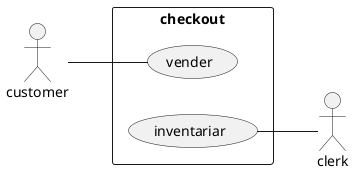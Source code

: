 @startuml test
left to right direction
skinparam packageStyle rectangle
actor customer
actor clerk
rectangle checkout {
    customer -- (vender)
    (inventariar) -- clerk
}
@enduml